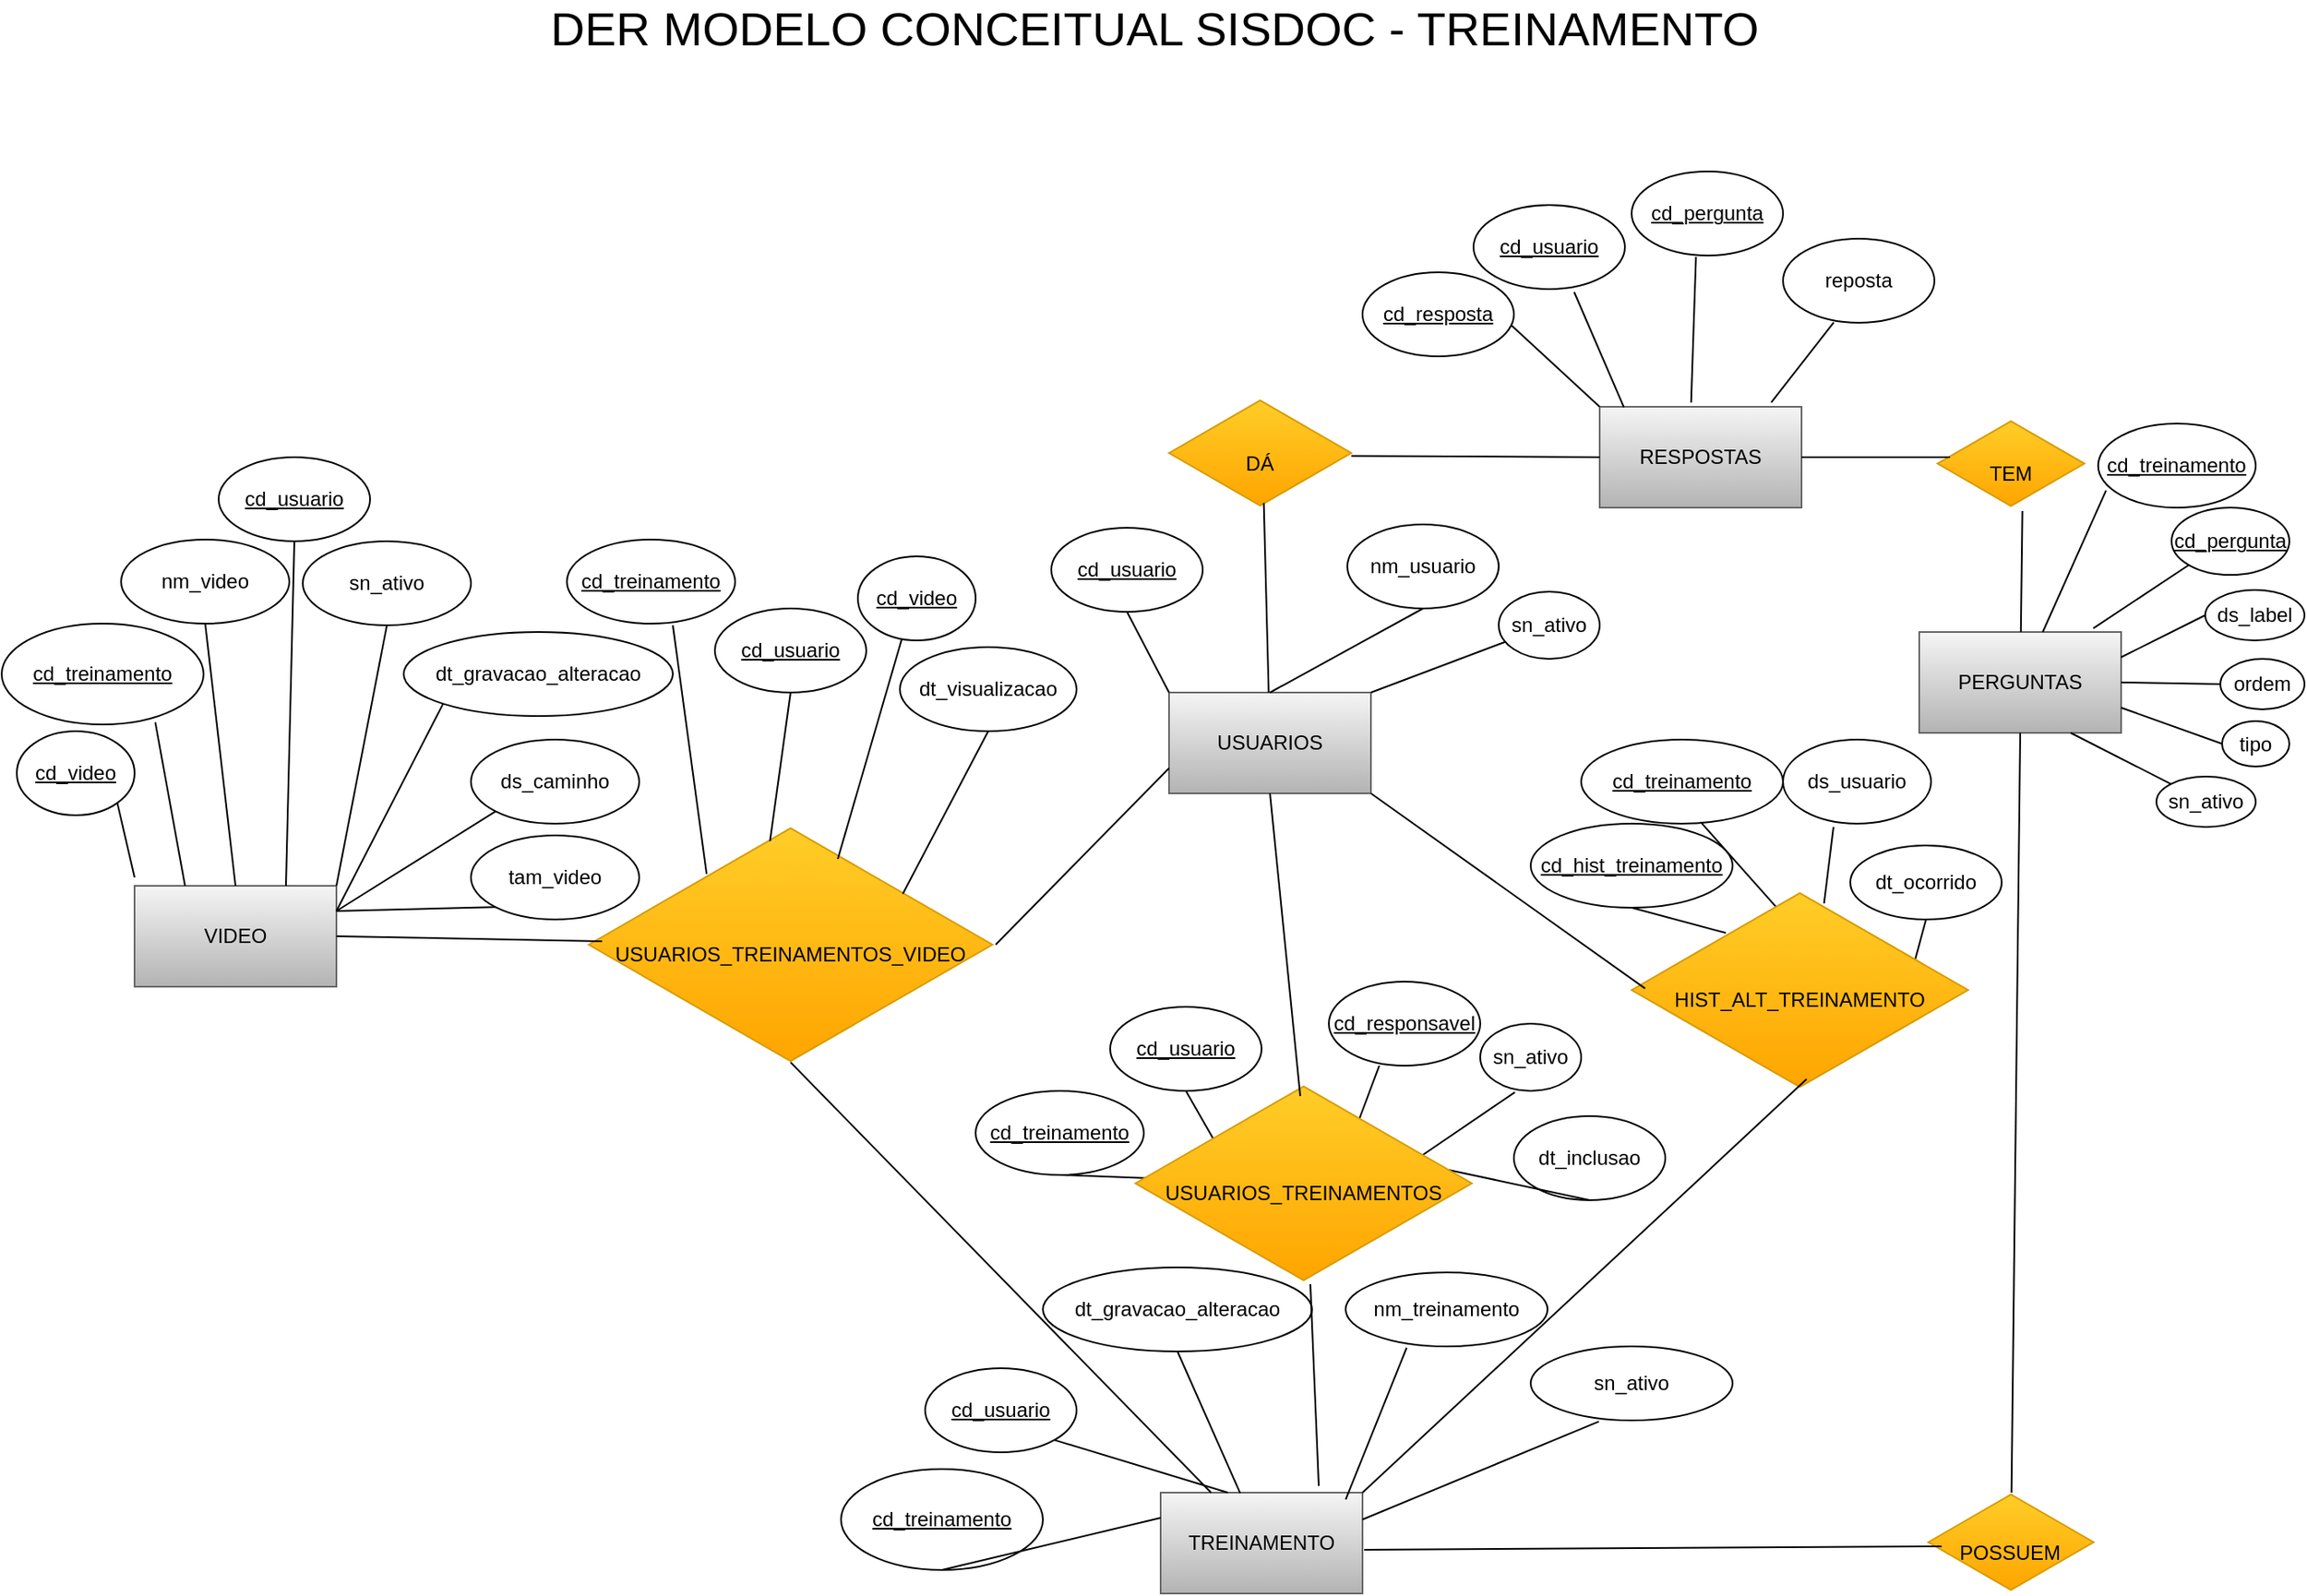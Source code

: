 <mxfile version="20.8.20" type="github">
  <diagram name="Página-1" id="wShxXtrG-JfoHBNT4NPI">
    <mxGraphModel dx="838" dy="453" grid="1" gridSize="10" guides="1" tooltips="1" connect="1" arrows="1" fold="1" page="1" pageScale="1" pageWidth="1390" pageHeight="980" math="0" shadow="0">
      <root>
        <mxCell id="0" />
        <mxCell id="1" parent="0" />
        <mxCell id="j8kulYyNWZjgf7Js5gf3-1" value="&lt;font style=&quot;font-size: 28px;&quot;&gt;DER MODELO CONCEITUAL SISDOC - TREINAMENTO&lt;/font&gt;" style="text;html=1;strokeColor=none;fillColor=none;align=center;verticalAlign=middle;whiteSpace=wrap;rounded=0;" vertex="1" parent="1">
          <mxGeometry x="21" y="20" width="1349" height="30" as="geometry" />
        </mxCell>
        <mxCell id="j8kulYyNWZjgf7Js5gf3-2" value="VIDEO" style="rounded=0;whiteSpace=wrap;html=1;fillColor=#f5f5f5;gradientColor=#b3b3b3;strokeColor=#666666;" vertex="1" parent="1">
          <mxGeometry x="89" y="545" width="120" height="60" as="geometry" />
        </mxCell>
        <mxCell id="j8kulYyNWZjgf7Js5gf3-3" value="&lt;u&gt;cd_video&lt;/u&gt;" style="ellipse;whiteSpace=wrap;html=1;" vertex="1" parent="1">
          <mxGeometry x="19" y="453" width="70" height="50" as="geometry" />
        </mxCell>
        <mxCell id="j8kulYyNWZjgf7Js5gf3-4" value="&lt;u&gt;cd_treinamento&lt;/u&gt;" style="ellipse;whiteSpace=wrap;html=1;" vertex="1" parent="1">
          <mxGeometry x="10" y="389" width="120" height="60" as="geometry" />
        </mxCell>
        <mxCell id="j8kulYyNWZjgf7Js5gf3-5" value="nm_video" style="ellipse;whiteSpace=wrap;html=1;" vertex="1" parent="1">
          <mxGeometry x="81" y="339" width="100" height="50" as="geometry" />
        </mxCell>
        <mxCell id="j8kulYyNWZjgf7Js5gf3-6" value="&lt;u&gt;cd_usuario&lt;/u&gt;" style="ellipse;whiteSpace=wrap;html=1;" vertex="1" parent="1">
          <mxGeometry x="139" y="290" width="90" height="50" as="geometry" />
        </mxCell>
        <mxCell id="j8kulYyNWZjgf7Js5gf3-7" value="sn_ativo" style="ellipse;whiteSpace=wrap;html=1;" vertex="1" parent="1">
          <mxGeometry x="189.0" y="340" width="100" height="50" as="geometry" />
        </mxCell>
        <mxCell id="j8kulYyNWZjgf7Js5gf3-8" value="dt_gravacao_alteracao" style="ellipse;whiteSpace=wrap;html=1;" vertex="1" parent="1">
          <mxGeometry x="249.0" y="394" width="160" height="50" as="geometry" />
        </mxCell>
        <mxCell id="j8kulYyNWZjgf7Js5gf3-10" value="ds_caminho" style="ellipse;whiteSpace=wrap;html=1;" vertex="1" parent="1">
          <mxGeometry x="289" y="458" width="100" height="50" as="geometry" />
        </mxCell>
        <mxCell id="j8kulYyNWZjgf7Js5gf3-11" value="tam_video" style="ellipse;whiteSpace=wrap;html=1;" vertex="1" parent="1">
          <mxGeometry x="289" y="515" width="100" height="50" as="geometry" />
        </mxCell>
        <mxCell id="j8kulYyNWZjgf7Js5gf3-12" value="" style="endArrow=none;html=1;rounded=0;fontSize=28;entryX=0.761;entryY=0.978;entryDx=0;entryDy=0;entryPerimeter=0;exitX=0.25;exitY=0;exitDx=0;exitDy=0;" edge="1" parent="1" source="j8kulYyNWZjgf7Js5gf3-2" target="j8kulYyNWZjgf7Js5gf3-4">
          <mxGeometry width="50" height="50" relative="1" as="geometry">
            <mxPoint x="289" y="740" as="sourcePoint" />
            <mxPoint x="149" y="1100" as="targetPoint" />
          </mxGeometry>
        </mxCell>
        <mxCell id="j8kulYyNWZjgf7Js5gf3-13" value="" style="endArrow=none;html=1;rounded=0;fontSize=28;entryX=0.5;entryY=1;entryDx=0;entryDy=0;exitX=0.5;exitY=0;exitDx=0;exitDy=0;" edge="1" parent="1" source="j8kulYyNWZjgf7Js5gf3-2" target="j8kulYyNWZjgf7Js5gf3-5">
          <mxGeometry width="50" height="50" relative="1" as="geometry">
            <mxPoint x="219" y="800" as="sourcePoint" />
            <mxPoint x="189" y="1090" as="targetPoint" />
          </mxGeometry>
        </mxCell>
        <mxCell id="j8kulYyNWZjgf7Js5gf3-14" value="" style="endArrow=none;html=1;rounded=0;fontSize=28;entryX=0.5;entryY=1;entryDx=0;entryDy=0;exitX=0.75;exitY=0;exitDx=0;exitDy=0;" edge="1" parent="1" source="j8kulYyNWZjgf7Js5gf3-2" target="j8kulYyNWZjgf7Js5gf3-6">
          <mxGeometry width="50" height="50" relative="1" as="geometry">
            <mxPoint x="369" y="820" as="sourcePoint" />
            <mxPoint x="249" y="1060" as="targetPoint" />
          </mxGeometry>
        </mxCell>
        <mxCell id="j8kulYyNWZjgf7Js5gf3-15" value="" style="endArrow=none;html=1;rounded=0;fontSize=28;entryX=0.5;entryY=1;entryDx=0;entryDy=0;exitX=1;exitY=0;exitDx=0;exitDy=0;" edge="1" parent="1" source="j8kulYyNWZjgf7Js5gf3-2" target="j8kulYyNWZjgf7Js5gf3-7">
          <mxGeometry width="50" height="50" relative="1" as="geometry">
            <mxPoint x="239" y="1150" as="sourcePoint" />
            <mxPoint x="289" y="1100" as="targetPoint" />
          </mxGeometry>
        </mxCell>
        <mxCell id="j8kulYyNWZjgf7Js5gf3-16" value="" style="endArrow=none;html=1;rounded=0;fontSize=28;entryX=0;entryY=1;entryDx=0;entryDy=0;exitX=1;exitY=0.25;exitDx=0;exitDy=0;" edge="1" parent="1" source="j8kulYyNWZjgf7Js5gf3-2" target="j8kulYyNWZjgf7Js5gf3-8">
          <mxGeometry width="50" height="50" relative="1" as="geometry">
            <mxPoint x="319.0" y="1187" as="sourcePoint" />
            <mxPoint x="346.04" y="1140" as="targetPoint" />
          </mxGeometry>
        </mxCell>
        <mxCell id="j8kulYyNWZjgf7Js5gf3-17" value="" style="endArrow=none;html=1;rounded=0;fontSize=28;entryX=0;entryY=1;entryDx=0;entryDy=0;exitX=1;exitY=0.25;exitDx=0;exitDy=0;" edge="1" parent="1" source="j8kulYyNWZjgf7Js5gf3-2" target="j8kulYyNWZjgf7Js5gf3-10">
          <mxGeometry width="50" height="50" relative="1" as="geometry">
            <mxPoint x="336.04" y="1190" as="sourcePoint" />
            <mxPoint x="366.04" y="1116" as="targetPoint" />
          </mxGeometry>
        </mxCell>
        <mxCell id="j8kulYyNWZjgf7Js5gf3-18" value="" style="endArrow=none;html=1;rounded=0;fontSize=28;entryX=0;entryY=1;entryDx=0;entryDy=0;exitX=1;exitY=0.25;exitDx=0;exitDy=0;" edge="1" parent="1" source="j8kulYyNWZjgf7Js5gf3-2" target="j8kulYyNWZjgf7Js5gf3-11">
          <mxGeometry width="50" height="50" relative="1" as="geometry">
            <mxPoint x="336.04" y="1220" as="sourcePoint" />
            <mxPoint x="376.04" y="1180" as="targetPoint" />
          </mxGeometry>
        </mxCell>
        <mxCell id="j8kulYyNWZjgf7Js5gf3-19" value="" style="endArrow=none;html=1;rounded=0;fontSize=28;entryX=1;entryY=1;entryDx=0;entryDy=0;" edge="1" parent="1" target="j8kulYyNWZjgf7Js5gf3-3">
          <mxGeometry width="50" height="50" relative="1" as="geometry">
            <mxPoint x="89" y="540" as="sourcePoint" />
            <mxPoint x="729" y="950" as="targetPoint" />
          </mxGeometry>
        </mxCell>
        <mxCell id="j8kulYyNWZjgf7Js5gf3-20" value="TREINAMENTO" style="rounded=0;whiteSpace=wrap;html=1;fillColor=#f5f5f5;gradientColor=#b3b3b3;strokeColor=#666666;" vertex="1" parent="1">
          <mxGeometry x="699" y="906" width="120" height="60" as="geometry" />
        </mxCell>
        <mxCell id="j8kulYyNWZjgf7Js5gf3-21" value="&lt;u&gt;cd_treinamento&lt;/u&gt;" style="ellipse;whiteSpace=wrap;html=1;" vertex="1" parent="1">
          <mxGeometry x="509" y="892" width="120" height="60" as="geometry" />
        </mxCell>
        <mxCell id="j8kulYyNWZjgf7Js5gf3-22" value="&lt;u&gt;cd_usuario&lt;/u&gt;" style="ellipse;whiteSpace=wrap;html=1;" vertex="1" parent="1">
          <mxGeometry x="559" y="832" width="90" height="50" as="geometry" />
        </mxCell>
        <mxCell id="j8kulYyNWZjgf7Js5gf3-23" value="dt_gravacao_alteracao" style="ellipse;whiteSpace=wrap;html=1;" vertex="1" parent="1">
          <mxGeometry x="629" y="772" width="160" height="50" as="geometry" />
        </mxCell>
        <mxCell id="j8kulYyNWZjgf7Js5gf3-24" value="nm_treinamento" style="ellipse;whiteSpace=wrap;html=1;" vertex="1" parent="1">
          <mxGeometry x="809" y="775" width="120" height="44" as="geometry" />
        </mxCell>
        <mxCell id="j8kulYyNWZjgf7Js5gf3-26" value="sn_ativo" style="ellipse;whiteSpace=wrap;html=1;" vertex="1" parent="1">
          <mxGeometry x="919" y="819" width="120" height="44" as="geometry" />
        </mxCell>
        <mxCell id="j8kulYyNWZjgf7Js5gf3-27" value="" style="endArrow=none;html=1;rounded=0;fontSize=28;exitX=0.5;exitY=1;exitDx=0;exitDy=0;entryX=0;entryY=0.25;entryDx=0;entryDy=0;" edge="1" parent="1" source="j8kulYyNWZjgf7Js5gf3-21" target="j8kulYyNWZjgf7Js5gf3-20">
          <mxGeometry width="50" height="50" relative="1" as="geometry">
            <mxPoint x="609" y="882" as="sourcePoint" />
            <mxPoint x="659" y="832" as="targetPoint" />
          </mxGeometry>
        </mxCell>
        <mxCell id="j8kulYyNWZjgf7Js5gf3-28" value="" style="endArrow=none;html=1;rounded=0;fontSize=28;entryX=1;entryY=1;entryDx=0;entryDy=0;exitX=0.333;exitY=0;exitDx=0;exitDy=0;exitPerimeter=0;" edge="1" parent="1" source="j8kulYyNWZjgf7Js5gf3-20" target="j8kulYyNWZjgf7Js5gf3-22">
          <mxGeometry width="50" height="50" relative="1" as="geometry">
            <mxPoint x="609" y="882" as="sourcePoint" />
            <mxPoint x="659" y="832" as="targetPoint" />
          </mxGeometry>
        </mxCell>
        <mxCell id="j8kulYyNWZjgf7Js5gf3-29" value="" style="endArrow=none;html=1;rounded=0;fontSize=28;entryX=0.5;entryY=1;entryDx=0;entryDy=0;exitX=0.394;exitY=0.006;exitDx=0;exitDy=0;exitPerimeter=0;" edge="1" parent="1" source="j8kulYyNWZjgf7Js5gf3-20" target="j8kulYyNWZjgf7Js5gf3-23">
          <mxGeometry width="50" height="50" relative="1" as="geometry">
            <mxPoint x="609" y="882" as="sourcePoint" />
            <mxPoint x="659" y="832" as="targetPoint" />
          </mxGeometry>
        </mxCell>
        <mxCell id="j8kulYyNWZjgf7Js5gf3-30" value="" style="endArrow=none;html=1;rounded=0;fontSize=28;entryX=0.302;entryY=1.019;entryDx=0;entryDy=0;entryPerimeter=0;exitX=0.917;exitY=0.067;exitDx=0;exitDy=0;exitPerimeter=0;" edge="1" parent="1" source="j8kulYyNWZjgf7Js5gf3-20" target="j8kulYyNWZjgf7Js5gf3-24">
          <mxGeometry width="50" height="50" relative="1" as="geometry">
            <mxPoint x="799" y="910" as="sourcePoint" />
            <mxPoint x="659" y="832" as="targetPoint" />
          </mxGeometry>
        </mxCell>
        <mxCell id="j8kulYyNWZjgf7Js5gf3-31" value="" style="endArrow=none;html=1;rounded=0;fontSize=28;entryX=0.338;entryY=1.015;entryDx=0;entryDy=0;entryPerimeter=0;" edge="1" parent="1" target="j8kulYyNWZjgf7Js5gf3-26">
          <mxGeometry width="50" height="50" relative="1" as="geometry">
            <mxPoint x="819" y="922" as="sourcePoint" />
            <mxPoint x="659" y="832" as="targetPoint" />
          </mxGeometry>
        </mxCell>
        <mxCell id="j8kulYyNWZjgf7Js5gf3-33" value="&lt;u&gt;cd_treinamento&lt;/u&gt;" style="ellipse;whiteSpace=wrap;html=1;" vertex="1" parent="1">
          <mxGeometry x="589" y="667" width="100" height="50" as="geometry" />
        </mxCell>
        <mxCell id="j8kulYyNWZjgf7Js5gf3-34" value="&lt;u&gt;cd_usuario&lt;/u&gt;" style="ellipse;whiteSpace=wrap;html=1;" vertex="1" parent="1">
          <mxGeometry x="669" y="617" width="90" height="50" as="geometry" />
        </mxCell>
        <mxCell id="j8kulYyNWZjgf7Js5gf3-35" value="dt_inclusao" style="ellipse;whiteSpace=wrap;html=1;" vertex="1" parent="1">
          <mxGeometry x="909" y="682" width="90" height="50" as="geometry" />
        </mxCell>
        <mxCell id="j8kulYyNWZjgf7Js5gf3-36" value="&lt;u&gt;cd_responsavel&lt;/u&gt;" style="ellipse;whiteSpace=wrap;html=1;" vertex="1" parent="1">
          <mxGeometry x="799" y="602" width="90" height="50" as="geometry" />
        </mxCell>
        <mxCell id="j8kulYyNWZjgf7Js5gf3-37" value="sn_ativo" style="ellipse;whiteSpace=wrap;html=1;" vertex="1" parent="1">
          <mxGeometry x="889" y="627" width="60" height="40" as="geometry" />
        </mxCell>
        <mxCell id="j8kulYyNWZjgf7Js5gf3-38" value="" style="endArrow=none;html=1;rounded=0;fontSize=28;exitX=0.5;exitY=1;exitDx=0;exitDy=0;entryX=0.048;entryY=0.475;entryDx=0;entryDy=0;entryPerimeter=0;" edge="1" parent="1" source="j8kulYyNWZjgf7Js5gf3-33" target="j8kulYyNWZjgf7Js5gf3-43">
          <mxGeometry width="50" height="50" relative="1" as="geometry">
            <mxPoint x="759" y="607" as="sourcePoint" />
            <mxPoint x="729" y="747" as="targetPoint" />
          </mxGeometry>
        </mxCell>
        <mxCell id="j8kulYyNWZjgf7Js5gf3-39" value="" style="endArrow=none;html=1;rounded=0;fontSize=28;exitX=0.5;exitY=1;exitDx=0;exitDy=0;entryX=0.25;entryY=0.333;entryDx=0;entryDy=0;entryPerimeter=0;" edge="1" parent="1" source="j8kulYyNWZjgf7Js5gf3-34" target="j8kulYyNWZjgf7Js5gf3-43">
          <mxGeometry width="50" height="50" relative="1" as="geometry">
            <mxPoint x="759" y="607" as="sourcePoint" />
            <mxPoint x="774" y="747" as="targetPoint" />
          </mxGeometry>
        </mxCell>
        <mxCell id="j8kulYyNWZjgf7Js5gf3-40" value="" style="endArrow=none;html=1;rounded=0;fontSize=28;entryX=0.5;entryY=1;entryDx=0;entryDy=0;exitX=0.93;exitY=0.433;exitDx=0;exitDy=0;exitPerimeter=0;" edge="1" parent="1" source="j8kulYyNWZjgf7Js5gf3-43" target="j8kulYyNWZjgf7Js5gf3-35">
          <mxGeometry width="50" height="50" relative="1" as="geometry">
            <mxPoint x="819" y="767" as="sourcePoint" />
            <mxPoint x="809" y="557" as="targetPoint" />
          </mxGeometry>
        </mxCell>
        <mxCell id="j8kulYyNWZjgf7Js5gf3-41" value="" style="endArrow=none;html=1;rounded=0;fontSize=28;exitX=0.65;exitY=0.25;exitDx=0;exitDy=0;entryX=0.333;entryY=1;entryDx=0;entryDy=0;exitPerimeter=0;entryPerimeter=0;" edge="1" parent="1" source="j8kulYyNWZjgf7Js5gf3-43" target="j8kulYyNWZjgf7Js5gf3-36">
          <mxGeometry width="50" height="50" relative="1" as="geometry">
            <mxPoint x="864" y="747" as="sourcePoint" />
            <mxPoint x="904" y="637" as="targetPoint" />
          </mxGeometry>
        </mxCell>
        <mxCell id="j8kulYyNWZjgf7Js5gf3-42" value="" style="endArrow=none;html=1;rounded=0;fontSize=28;exitX=0.843;exitY=0.372;exitDx=0;exitDy=0;entryX=0.343;entryY=1.02;entryDx=0;entryDy=0;entryPerimeter=0;exitPerimeter=0;" edge="1" parent="1" source="j8kulYyNWZjgf7Js5gf3-43" target="j8kulYyNWZjgf7Js5gf3-37">
          <mxGeometry width="50" height="50" relative="1" as="geometry">
            <mxPoint x="909" y="747" as="sourcePoint" />
            <mxPoint x="809" y="557" as="targetPoint" />
          </mxGeometry>
        </mxCell>
        <mxCell id="j8kulYyNWZjgf7Js5gf3-43" value="&lt;font style=&quot;font-size: 12px;&quot;&gt;USUARIOS_TREINAMENTOS&lt;/font&gt;" style="html=1;whiteSpace=wrap;aspect=fixed;shape=isoRectangle;fontSize=28;fillColor=#ffcd28;gradientColor=#ffa500;strokeColor=#d79b00;" vertex="1" parent="1">
          <mxGeometry x="684" y="662" width="200" height="120" as="geometry" />
        </mxCell>
        <mxCell id="j8kulYyNWZjgf7Js5gf3-44" value="&lt;font style=&quot;font-size: 12px;&quot;&gt;USUARIOS_TREINAMENTOS_VIDEO&lt;/font&gt;" style="html=1;whiteSpace=wrap;aspect=fixed;shape=isoRectangle;fontSize=28;fillColor=#ffcd28;gradientColor=#ffa500;strokeColor=#d79b00;" vertex="1" parent="1">
          <mxGeometry x="359" y="508" width="240" height="144" as="geometry" />
        </mxCell>
        <mxCell id="j8kulYyNWZjgf7Js5gf3-45" value="&lt;u&gt;cd_treinamento&lt;/u&gt;" style="ellipse;whiteSpace=wrap;html=1;" vertex="1" parent="1">
          <mxGeometry x="346.04" y="339" width="100" height="50" as="geometry" />
        </mxCell>
        <mxCell id="j8kulYyNWZjgf7Js5gf3-46" value="&lt;u&gt;cd_usuario&lt;/u&gt;" style="ellipse;whiteSpace=wrap;html=1;" vertex="1" parent="1">
          <mxGeometry x="434" y="380" width="90" height="50" as="geometry" />
        </mxCell>
        <mxCell id="j8kulYyNWZjgf7Js5gf3-47" value="&lt;u&gt;cd_video&lt;/u&gt;" style="ellipse;whiteSpace=wrap;html=1;" vertex="1" parent="1">
          <mxGeometry x="519" y="349" width="70" height="50" as="geometry" />
        </mxCell>
        <mxCell id="j8kulYyNWZjgf7Js5gf3-48" value="dt_visualizacao" style="ellipse;whiteSpace=wrap;html=1;" vertex="1" parent="1">
          <mxGeometry x="544" y="403" width="105" height="50" as="geometry" />
        </mxCell>
        <mxCell id="j8kulYyNWZjgf7Js5gf3-49" value="" style="endArrow=none;html=1;rounded=0;fontSize=12;entryX=0.5;entryY=1;entryDx=0;entryDy=0;exitX=0.778;exitY=0.29;exitDx=0;exitDy=0;exitPerimeter=0;" edge="1" parent="1" source="j8kulYyNWZjgf7Js5gf3-44" target="j8kulYyNWZjgf7Js5gf3-48">
          <mxGeometry width="50" height="50" relative="1" as="geometry">
            <mxPoint x="319" y="800" as="sourcePoint" />
            <mxPoint x="369" y="750" as="targetPoint" />
          </mxGeometry>
        </mxCell>
        <mxCell id="j8kulYyNWZjgf7Js5gf3-50" value="" style="endArrow=none;html=1;rounded=0;fontSize=12;entryX=0.372;entryY=0.988;entryDx=0;entryDy=0;entryPerimeter=0;exitX=0.617;exitY=0.146;exitDx=0;exitDy=0;exitPerimeter=0;" edge="1" parent="1" source="j8kulYyNWZjgf7Js5gf3-44" target="j8kulYyNWZjgf7Js5gf3-47">
          <mxGeometry width="50" height="50" relative="1" as="geometry">
            <mxPoint x="469" y="810" as="sourcePoint" />
            <mxPoint x="369" y="750" as="targetPoint" />
          </mxGeometry>
        </mxCell>
        <mxCell id="j8kulYyNWZjgf7Js5gf3-51" value="" style="endArrow=none;html=1;rounded=0;fontSize=12;entryX=0.5;entryY=1;entryDx=0;entryDy=0;exitX=0.449;exitY=0.072;exitDx=0;exitDy=0;exitPerimeter=0;" edge="1" parent="1" source="j8kulYyNWZjgf7Js5gf3-44" target="j8kulYyNWZjgf7Js5gf3-46">
          <mxGeometry width="50" height="50" relative="1" as="geometry">
            <mxPoint x="319" y="800" as="sourcePoint" />
            <mxPoint x="369" y="750" as="targetPoint" />
          </mxGeometry>
        </mxCell>
        <mxCell id="j8kulYyNWZjgf7Js5gf3-52" value="" style="endArrow=none;html=1;rounded=0;fontSize=12;entryX=0.292;entryY=0.208;entryDx=0;entryDy=0;entryPerimeter=0;" edge="1" parent="1" target="j8kulYyNWZjgf7Js5gf3-44">
          <mxGeometry width="50" height="50" relative="1" as="geometry">
            <mxPoint x="409" y="390" as="sourcePoint" />
            <mxPoint x="369" y="750" as="targetPoint" />
          </mxGeometry>
        </mxCell>
        <mxCell id="j8kulYyNWZjgf7Js5gf3-54" value="&lt;u&gt;cd_hist_treinamento&lt;/u&gt;" style="ellipse;whiteSpace=wrap;html=1;" vertex="1" parent="1">
          <mxGeometry x="919" y="508" width="120" height="50" as="geometry" />
        </mxCell>
        <mxCell id="j8kulYyNWZjgf7Js5gf3-55" value="&lt;u&gt;cd_treinamento&lt;/u&gt;" style="ellipse;whiteSpace=wrap;html=1;" vertex="1" parent="1">
          <mxGeometry x="949" y="458" width="120" height="50" as="geometry" />
        </mxCell>
        <mxCell id="j8kulYyNWZjgf7Js5gf3-56" value="ds_usuario" style="ellipse;whiteSpace=wrap;html=1;" vertex="1" parent="1">
          <mxGeometry x="1069" y="458" width="88" height="50" as="geometry" />
        </mxCell>
        <mxCell id="j8kulYyNWZjgf7Js5gf3-57" value="dt_ocorrido" style="ellipse;whiteSpace=wrap;html=1;" vertex="1" parent="1">
          <mxGeometry x="1109" y="521" width="90" height="44" as="geometry" />
        </mxCell>
        <mxCell id="j8kulYyNWZjgf7Js5gf3-58" value="" style="endArrow=none;html=1;rounded=0;fontSize=12;exitX=0.5;exitY=1;exitDx=0;exitDy=0;entryX=0.28;entryY=0.217;entryDx=0;entryDy=0;entryPerimeter=0;" edge="1" parent="1" source="j8kulYyNWZjgf7Js5gf3-54" target="j8kulYyNWZjgf7Js5gf3-74">
          <mxGeometry width="50" height="50" relative="1" as="geometry">
            <mxPoint x="989" y="392" as="sourcePoint" />
            <mxPoint x="1019" y="522" as="targetPoint" />
          </mxGeometry>
        </mxCell>
        <mxCell id="j8kulYyNWZjgf7Js5gf3-59" value="" style="endArrow=none;html=1;rounded=0;fontSize=12;exitX=0.592;exitY=0.982;exitDx=0;exitDy=0;exitPerimeter=0;entryX=0.44;entryY=0.108;entryDx=0;entryDy=0;entryPerimeter=0;" edge="1" parent="1" source="j8kulYyNWZjgf7Js5gf3-55" target="j8kulYyNWZjgf7Js5gf3-74">
          <mxGeometry width="50" height="50" relative="1" as="geometry">
            <mxPoint x="989" y="392" as="sourcePoint" />
            <mxPoint x="1059" y="532" as="targetPoint" />
          </mxGeometry>
        </mxCell>
        <mxCell id="j8kulYyNWZjgf7Js5gf3-60" value="" style="endArrow=none;html=1;rounded=0;fontSize=12;entryX=0.572;entryY=0.07;entryDx=0;entryDy=0;entryPerimeter=0;" edge="1" parent="1" target="j8kulYyNWZjgf7Js5gf3-74">
          <mxGeometry width="50" height="50" relative="1" as="geometry">
            <mxPoint x="1099" y="510" as="sourcePoint" />
            <mxPoint x="1093.4" y="520.44" as="targetPoint" />
          </mxGeometry>
        </mxCell>
        <mxCell id="j8kulYyNWZjgf7Js5gf3-61" value="" style="endArrow=none;html=1;rounded=0;fontSize=12;exitX=0.5;exitY=1;exitDx=0;exitDy=0;entryX=0.84;entryY=0.367;entryDx=0;entryDy=0;entryPerimeter=0;" edge="1" parent="1" source="j8kulYyNWZjgf7Js5gf3-57" target="j8kulYyNWZjgf7Js5gf3-74">
          <mxGeometry width="50" height="50" relative="1" as="geometry">
            <mxPoint x="989" y="392" as="sourcePoint" />
            <mxPoint x="1147.64" y="520.44" as="targetPoint" />
          </mxGeometry>
        </mxCell>
        <mxCell id="j8kulYyNWZjgf7Js5gf3-62" value="USUARIOS" style="rounded=0;whiteSpace=wrap;html=1;fillColor=#f5f5f5;gradientColor=#b3b3b3;strokeColor=#666666;" vertex="1" parent="1">
          <mxGeometry x="704" y="430" width="120" height="60" as="geometry" />
        </mxCell>
        <mxCell id="j8kulYyNWZjgf7Js5gf3-63" value="&lt;u&gt;cd_usuario&lt;/u&gt;" style="ellipse;whiteSpace=wrap;html=1;" vertex="1" parent="1">
          <mxGeometry x="634" y="332" width="90" height="50" as="geometry" />
        </mxCell>
        <mxCell id="j8kulYyNWZjgf7Js5gf3-64" value="nm_usuario" style="ellipse;whiteSpace=wrap;html=1;" vertex="1" parent="1">
          <mxGeometry x="810" y="330" width="90" height="50" as="geometry" />
        </mxCell>
        <mxCell id="j8kulYyNWZjgf7Js5gf3-65" value="sn_ativo" style="ellipse;whiteSpace=wrap;html=1;" vertex="1" parent="1">
          <mxGeometry x="900" y="370" width="60" height="40" as="geometry" />
        </mxCell>
        <mxCell id="j8kulYyNWZjgf7Js5gf3-66" value="" style="endArrow=none;html=1;rounded=0;fontSize=12;exitX=0;exitY=0;exitDx=0;exitDy=0;entryX=0.5;entryY=1;entryDx=0;entryDy=0;" edge="1" parent="1" source="j8kulYyNWZjgf7Js5gf3-62" target="j8kulYyNWZjgf7Js5gf3-63">
          <mxGeometry width="50" height="50" relative="1" as="geometry">
            <mxPoint x="704" y="570" as="sourcePoint" />
            <mxPoint x="754" y="520" as="targetPoint" />
          </mxGeometry>
        </mxCell>
        <mxCell id="j8kulYyNWZjgf7Js5gf3-67" value="" style="endArrow=none;html=1;rounded=0;fontSize=12;exitX=0.5;exitY=0;exitDx=0;exitDy=0;entryX=0.5;entryY=1;entryDx=0;entryDy=0;" edge="1" parent="1" source="j8kulYyNWZjgf7Js5gf3-62" target="j8kulYyNWZjgf7Js5gf3-64">
          <mxGeometry width="50" height="50" relative="1" as="geometry">
            <mxPoint x="704" y="570" as="sourcePoint" />
            <mxPoint x="779" y="380" as="targetPoint" />
          </mxGeometry>
        </mxCell>
        <mxCell id="j8kulYyNWZjgf7Js5gf3-68" value="" style="endArrow=none;html=1;rounded=0;fontSize=12;" edge="1" parent="1" target="j8kulYyNWZjgf7Js5gf3-65">
          <mxGeometry width="50" height="50" relative="1" as="geometry">
            <mxPoint x="824" y="430" as="sourcePoint" />
            <mxPoint x="754" y="520" as="targetPoint" />
          </mxGeometry>
        </mxCell>
        <mxCell id="j8kulYyNWZjgf7Js5gf3-73" value="" style="endArrow=none;html=1;rounded=0;fontSize=12;entryX=1;entryY=0.5;entryDx=0;entryDy=0;exitX=0.033;exitY=0.486;exitDx=0;exitDy=0;exitPerimeter=0;" edge="1" parent="1" source="j8kulYyNWZjgf7Js5gf3-44" target="j8kulYyNWZjgf7Js5gf3-2">
          <mxGeometry width="50" height="50" relative="1" as="geometry">
            <mxPoint x="279" y="800" as="sourcePoint" />
            <mxPoint x="329" y="750" as="targetPoint" />
          </mxGeometry>
        </mxCell>
        <mxCell id="j8kulYyNWZjgf7Js5gf3-74" value="&lt;font style=&quot;font-size: 12px;&quot;&gt;HIST_ALT_TREINAMENTO&lt;/font&gt;" style="html=1;whiteSpace=wrap;aspect=fixed;shape=isoRectangle;fontSize=28;fillColor=#ffcd28;gradientColor=#ffa500;strokeColor=#d79b00;" vertex="1" parent="1">
          <mxGeometry x="979" y="547" width="200" height="120" as="geometry" />
        </mxCell>
        <mxCell id="j8kulYyNWZjgf7Js5gf3-84" value="" style="endArrow=none;html=1;rounded=0;fontSize=12;entryX=0.5;entryY=1;entryDx=0;entryDy=0;exitX=0.49;exitY=0.067;exitDx=0;exitDy=0;exitPerimeter=0;" edge="1" parent="1" source="j8kulYyNWZjgf7Js5gf3-43" target="j8kulYyNWZjgf7Js5gf3-62">
          <mxGeometry width="50" height="50" relative="1" as="geometry">
            <mxPoint x="599" y="822" as="sourcePoint" />
            <mxPoint x="649" y="772" as="targetPoint" />
          </mxGeometry>
        </mxCell>
        <mxCell id="j8kulYyNWZjgf7Js5gf3-86" value="" style="endArrow=none;html=1;rounded=0;fontSize=12;entryX=0.52;entryY=1;entryDx=0;entryDy=0;entryPerimeter=0;" edge="1" parent="1" target="j8kulYyNWZjgf7Js5gf3-43">
          <mxGeometry width="50" height="50" relative="1" as="geometry">
            <mxPoint x="793" y="902" as="sourcePoint" />
            <mxPoint x="649" y="772" as="targetPoint" />
          </mxGeometry>
        </mxCell>
        <mxCell id="j8kulYyNWZjgf7Js5gf3-87" value="" style="endArrow=none;html=1;rounded=0;fontSize=12;entryX=0;entryY=0.75;entryDx=0;entryDy=0;exitX=1.008;exitY=0.5;exitDx=0;exitDy=0;exitPerimeter=0;" edge="1" parent="1" source="j8kulYyNWZjgf7Js5gf3-44" target="j8kulYyNWZjgf7Js5gf3-62">
          <mxGeometry width="50" height="50" relative="1" as="geometry">
            <mxPoint x="539" y="562" as="sourcePoint" />
            <mxPoint x="649" y="772" as="targetPoint" />
          </mxGeometry>
        </mxCell>
        <mxCell id="j8kulYyNWZjgf7Js5gf3-88" value="" style="endArrow=none;html=1;rounded=0;fontSize=12;entryX=0.04;entryY=0.492;entryDx=0;entryDy=0;entryPerimeter=0;exitX=1;exitY=1;exitDx=0;exitDy=0;" edge="1" parent="1" source="j8kulYyNWZjgf7Js5gf3-62" target="j8kulYyNWZjgf7Js5gf3-74">
          <mxGeometry width="50" height="50" relative="1" as="geometry">
            <mxPoint x="599" y="822" as="sourcePoint" />
            <mxPoint x="649" y="772" as="targetPoint" />
          </mxGeometry>
        </mxCell>
        <mxCell id="j8kulYyNWZjgf7Js5gf3-89" value="" style="endArrow=none;html=1;rounded=0;fontSize=12;entryX=0.25;entryY=0;entryDx=0;entryDy=0;" edge="1" parent="1" target="j8kulYyNWZjgf7Js5gf3-20">
          <mxGeometry width="50" height="50" relative="1" as="geometry">
            <mxPoint x="479" y="650" as="sourcePoint" />
            <mxPoint x="699" y="790" as="targetPoint" />
          </mxGeometry>
        </mxCell>
        <mxCell id="j8kulYyNWZjgf7Js5gf3-90" value="" style="endArrow=none;html=1;rounded=0;fontSize=12;entryX=0.52;entryY=0.942;entryDx=0;entryDy=0;entryPerimeter=0;exitX=1;exitY=0;exitDx=0;exitDy=0;" edge="1" parent="1" source="j8kulYyNWZjgf7Js5gf3-20" target="j8kulYyNWZjgf7Js5gf3-74">
          <mxGeometry width="50" height="50" relative="1" as="geometry">
            <mxPoint x="599" y="822" as="sourcePoint" />
            <mxPoint x="649" y="772" as="targetPoint" />
          </mxGeometry>
        </mxCell>
        <mxCell id="j8kulYyNWZjgf7Js5gf3-93" value="PERGUNTAS" style="rounded=0;whiteSpace=wrap;html=1;fillColor=#f5f5f5;gradientColor=#b3b3b3;strokeColor=#666666;" vertex="1" parent="1">
          <mxGeometry x="1150" y="394" width="120" height="60" as="geometry" />
        </mxCell>
        <mxCell id="j8kulYyNWZjgf7Js5gf3-94" value="&lt;font style=&quot;font-size: 12px;&quot;&gt;POSSUEM&lt;/font&gt;" style="html=1;whiteSpace=wrap;aspect=fixed;shape=isoRectangle;fontSize=28;fillColor=#ffcd28;gradientColor=#ffa500;strokeColor=#d79b00;" vertex="1" parent="1">
          <mxGeometry x="1155.33" y="906" width="98.33" height="59" as="geometry" />
        </mxCell>
        <mxCell id="j8kulYyNWZjgf7Js5gf3-95" value="" style="endArrow=none;html=1;rounded=0;fontSize=12;entryX=0.081;entryY=0.542;entryDx=0;entryDy=0;entryPerimeter=0;" edge="1" parent="1" target="j8kulYyNWZjgf7Js5gf3-94">
          <mxGeometry width="50" height="50" relative="1" as="geometry">
            <mxPoint x="820" y="940" as="sourcePoint" />
            <mxPoint x="1190" y="860" as="targetPoint" />
          </mxGeometry>
        </mxCell>
        <mxCell id="j8kulYyNWZjgf7Js5gf3-96" value="" style="endArrow=none;html=1;rounded=0;fontSize=12;entryX=0.5;entryY=1;entryDx=0;entryDy=0;" edge="1" parent="1" source="j8kulYyNWZjgf7Js5gf3-94" target="j8kulYyNWZjgf7Js5gf3-93">
          <mxGeometry width="50" height="50" relative="1" as="geometry">
            <mxPoint x="640" y="860" as="sourcePoint" />
            <mxPoint x="690" y="810" as="targetPoint" />
          </mxGeometry>
        </mxCell>
        <mxCell id="j8kulYyNWZjgf7Js5gf3-97" value="RESPOSTAS" style="rounded=0;whiteSpace=wrap;html=1;fillColor=#f5f5f5;gradientColor=#b3b3b3;strokeColor=#666666;" vertex="1" parent="1">
          <mxGeometry x="960" y="260" width="120" height="60" as="geometry" />
        </mxCell>
        <mxCell id="j8kulYyNWZjgf7Js5gf3-98" value="&lt;font style=&quot;font-size: 12px;&quot;&gt;TEM&lt;/font&gt;" style="html=1;whiteSpace=wrap;aspect=fixed;shape=isoRectangle;fontSize=28;fillColor=#ffcd28;gradientColor=#ffa500;strokeColor=#d79b00;" vertex="1" parent="1">
          <mxGeometry x="1160.83" y="267.6" width="87.33" height="52.4" as="geometry" />
        </mxCell>
        <mxCell id="j8kulYyNWZjgf7Js5gf3-99" value="" style="endArrow=none;html=1;rounded=0;fontSize=12;entryX=0.578;entryY=1.038;entryDx=0;entryDy=0;entryPerimeter=0;" edge="1" parent="1" source="j8kulYyNWZjgf7Js5gf3-93" target="j8kulYyNWZjgf7Js5gf3-98">
          <mxGeometry width="50" height="50" relative="1" as="geometry">
            <mxPoint x="640" y="660" as="sourcePoint" />
            <mxPoint x="690" y="610" as="targetPoint" />
          </mxGeometry>
        </mxCell>
        <mxCell id="j8kulYyNWZjgf7Js5gf3-100" value="" style="endArrow=none;html=1;rounded=0;fontSize=12;exitX=1;exitY=0.5;exitDx=0;exitDy=0;entryX=0.084;entryY=0.427;entryDx=0;entryDy=0;entryPerimeter=0;" edge="1" parent="1" source="j8kulYyNWZjgf7Js5gf3-97" target="j8kulYyNWZjgf7Js5gf3-98">
          <mxGeometry width="50" height="50" relative="1" as="geometry">
            <mxPoint x="640" y="660" as="sourcePoint" />
            <mxPoint x="1170" y="297" as="targetPoint" />
          </mxGeometry>
        </mxCell>
        <mxCell id="j8kulYyNWZjgf7Js5gf3-103" value="&lt;font style=&quot;font-size: 12px;&quot;&gt;DÁ&lt;/font&gt;" style="html=1;whiteSpace=wrap;aspect=fixed;shape=isoRectangle;fontSize=28;fillColor=#ffcd28;gradientColor=#ffa500;strokeColor=#d79b00;" vertex="1" parent="1">
          <mxGeometry x="704" y="255" width="108.33" height="65" as="geometry" />
        </mxCell>
        <mxCell id="j8kulYyNWZjgf7Js5gf3-104" value="" style="endArrow=none;html=1;rounded=0;fontSize=12;entryX=0.52;entryY=0.957;entryDx=0;entryDy=0;entryPerimeter=0;" edge="1" parent="1" source="j8kulYyNWZjgf7Js5gf3-62" target="j8kulYyNWZjgf7Js5gf3-103">
          <mxGeometry width="50" height="50" relative="1" as="geometry">
            <mxPoint x="640" y="660" as="sourcePoint" />
            <mxPoint x="690" y="610" as="targetPoint" />
          </mxGeometry>
        </mxCell>
        <mxCell id="j8kulYyNWZjgf7Js5gf3-106" value="" style="endArrow=none;html=1;rounded=0;fontSize=12;entryX=1;entryY=0.526;entryDx=0;entryDy=0;entryPerimeter=0;exitX=0;exitY=0.5;exitDx=0;exitDy=0;" edge="1" parent="1" source="j8kulYyNWZjgf7Js5gf3-97" target="j8kulYyNWZjgf7Js5gf3-103">
          <mxGeometry width="50" height="50" relative="1" as="geometry">
            <mxPoint x="640" y="660" as="sourcePoint" />
            <mxPoint x="690" y="610" as="targetPoint" />
          </mxGeometry>
        </mxCell>
        <mxCell id="j8kulYyNWZjgf7Js5gf3-107" value="&lt;u&gt;cd_resposta&lt;/u&gt;" style="ellipse;whiteSpace=wrap;html=1;" vertex="1" parent="1">
          <mxGeometry x="819" y="180" width="90" height="50" as="geometry" />
        </mxCell>
        <mxCell id="j8kulYyNWZjgf7Js5gf3-108" value="&lt;u&gt;cd_usuario&lt;/u&gt;" style="ellipse;whiteSpace=wrap;html=1;" vertex="1" parent="1">
          <mxGeometry x="885" y="140" width="90" height="50" as="geometry" />
        </mxCell>
        <mxCell id="j8kulYyNWZjgf7Js5gf3-109" value="&lt;u&gt;cd_pergunta&lt;/u&gt;" style="ellipse;whiteSpace=wrap;html=1;" vertex="1" parent="1">
          <mxGeometry x="979" y="120" width="90" height="50" as="geometry" />
        </mxCell>
        <mxCell id="j8kulYyNWZjgf7Js5gf3-110" value="reposta" style="ellipse;whiteSpace=wrap;html=1;" vertex="1" parent="1">
          <mxGeometry x="1069" y="160" width="90" height="50" as="geometry" />
        </mxCell>
        <mxCell id="j8kulYyNWZjgf7Js5gf3-111" value="" style="endArrow=none;html=1;rounded=0;fontSize=12;entryX=0.986;entryY=0.635;entryDx=0;entryDy=0;entryPerimeter=0;exitX=0;exitY=0;exitDx=0;exitDy=0;" edge="1" parent="1" source="j8kulYyNWZjgf7Js5gf3-97" target="j8kulYyNWZjgf7Js5gf3-107">
          <mxGeometry width="50" height="50" relative="1" as="geometry">
            <mxPoint x="910" y="270" as="sourcePoint" />
            <mxPoint x="960" y="220" as="targetPoint" />
          </mxGeometry>
        </mxCell>
        <mxCell id="j8kulYyNWZjgf7Js5gf3-112" value="" style="endArrow=none;html=1;rounded=0;fontSize=12;entryX=0.665;entryY=1.035;entryDx=0;entryDy=0;entryPerimeter=0;exitX=0.12;exitY=0.006;exitDx=0;exitDy=0;exitPerimeter=0;" edge="1" parent="1" source="j8kulYyNWZjgf7Js5gf3-97" target="j8kulYyNWZjgf7Js5gf3-108">
          <mxGeometry width="50" height="50" relative="1" as="geometry">
            <mxPoint x="910" y="270" as="sourcePoint" />
            <mxPoint x="960" y="220" as="targetPoint" />
          </mxGeometry>
        </mxCell>
        <mxCell id="j8kulYyNWZjgf7Js5gf3-113" value="" style="endArrow=none;html=1;rounded=0;fontSize=12;entryX=0.425;entryY=1.016;entryDx=0;entryDy=0;entryPerimeter=0;exitX=0.453;exitY=-0.042;exitDx=0;exitDy=0;exitPerimeter=0;" edge="1" parent="1" source="j8kulYyNWZjgf7Js5gf3-97" target="j8kulYyNWZjgf7Js5gf3-109">
          <mxGeometry width="50" height="50" relative="1" as="geometry">
            <mxPoint x="910" y="270" as="sourcePoint" />
            <mxPoint x="960" y="220" as="targetPoint" />
          </mxGeometry>
        </mxCell>
        <mxCell id="j8kulYyNWZjgf7Js5gf3-114" value="" style="endArrow=none;html=1;rounded=0;fontSize=12;entryX=0.335;entryY=0.997;entryDx=0;entryDy=0;entryPerimeter=0;exitX=0.85;exitY=-0.042;exitDx=0;exitDy=0;exitPerimeter=0;" edge="1" parent="1" source="j8kulYyNWZjgf7Js5gf3-97" target="j8kulYyNWZjgf7Js5gf3-110">
          <mxGeometry width="50" height="50" relative="1" as="geometry">
            <mxPoint x="910" y="270" as="sourcePoint" />
            <mxPoint x="960" y="220" as="targetPoint" />
          </mxGeometry>
        </mxCell>
        <mxCell id="j8kulYyNWZjgf7Js5gf3-115" value="&lt;u&gt;cd_treinamento&lt;/u&gt;" style="ellipse;whiteSpace=wrap;html=1;" vertex="1" parent="1">
          <mxGeometry x="1256.34" y="270" width="93.66" height="50" as="geometry" />
        </mxCell>
        <mxCell id="j8kulYyNWZjgf7Js5gf3-116" value="&lt;u&gt;cd_pergunta&lt;/u&gt;" style="ellipse;whiteSpace=wrap;html=1;" vertex="1" parent="1">
          <mxGeometry x="1300" y="320" width="70" height="40" as="geometry" />
        </mxCell>
        <mxCell id="j8kulYyNWZjgf7Js5gf3-117" value="ds_label" style="ellipse;whiteSpace=wrap;html=1;" vertex="1" parent="1">
          <mxGeometry x="1320" y="369" width="59" height="30" as="geometry" />
        </mxCell>
        <mxCell id="j8kulYyNWZjgf7Js5gf3-118" value="ordem" style="ellipse;whiteSpace=wrap;html=1;" vertex="1" parent="1">
          <mxGeometry x="1329" y="410" width="50" height="30" as="geometry" />
        </mxCell>
        <mxCell id="j8kulYyNWZjgf7Js5gf3-119" value="tipo" style="ellipse;whiteSpace=wrap;html=1;" vertex="1" parent="1">
          <mxGeometry x="1330" y="447" width="40" height="27" as="geometry" />
        </mxCell>
        <mxCell id="j8kulYyNWZjgf7Js5gf3-120" value="sn_ativo" style="ellipse;whiteSpace=wrap;html=1;" vertex="1" parent="1">
          <mxGeometry x="1291" y="480" width="59" height="30" as="geometry" />
        </mxCell>
        <mxCell id="j8kulYyNWZjgf7Js5gf3-121" value="" style="endArrow=none;html=1;rounded=0;fontSize=12;entryX=0.05;entryY=0.797;entryDx=0;entryDy=0;entryPerimeter=0;" edge="1" parent="1" source="j8kulYyNWZjgf7Js5gf3-93" target="j8kulYyNWZjgf7Js5gf3-115">
          <mxGeometry width="50" height="50" relative="1" as="geometry">
            <mxPoint x="1090" y="370" as="sourcePoint" />
            <mxPoint x="1140" y="320" as="targetPoint" />
          </mxGeometry>
        </mxCell>
        <mxCell id="j8kulYyNWZjgf7Js5gf3-122" value="" style="endArrow=none;html=1;rounded=0;fontSize=12;entryX=0;entryY=1;entryDx=0;entryDy=0;exitX=0.862;exitY=-0.037;exitDx=0;exitDy=0;exitPerimeter=0;" edge="1" parent="1" source="j8kulYyNWZjgf7Js5gf3-93" target="j8kulYyNWZjgf7Js5gf3-116">
          <mxGeometry width="50" height="50" relative="1" as="geometry">
            <mxPoint x="1090" y="370" as="sourcePoint" />
            <mxPoint x="1140" y="320" as="targetPoint" />
          </mxGeometry>
        </mxCell>
        <mxCell id="j8kulYyNWZjgf7Js5gf3-123" value="" style="endArrow=none;html=1;rounded=0;fontSize=12;entryX=0;entryY=0.5;entryDx=0;entryDy=0;exitX=1;exitY=0.25;exitDx=0;exitDy=0;" edge="1" parent="1" source="j8kulYyNWZjgf7Js5gf3-93" target="j8kulYyNWZjgf7Js5gf3-117">
          <mxGeometry width="50" height="50" relative="1" as="geometry">
            <mxPoint x="1090" y="370" as="sourcePoint" />
            <mxPoint x="1140" y="320" as="targetPoint" />
          </mxGeometry>
        </mxCell>
        <mxCell id="j8kulYyNWZjgf7Js5gf3-124" value="" style="endArrow=none;html=1;rounded=0;fontSize=12;entryX=0;entryY=0.5;entryDx=0;entryDy=0;exitX=1;exitY=0.5;exitDx=0;exitDy=0;" edge="1" parent="1" source="j8kulYyNWZjgf7Js5gf3-93" target="j8kulYyNWZjgf7Js5gf3-118">
          <mxGeometry width="50" height="50" relative="1" as="geometry">
            <mxPoint x="1090" y="370" as="sourcePoint" />
            <mxPoint x="1140" y="320" as="targetPoint" />
          </mxGeometry>
        </mxCell>
        <mxCell id="j8kulYyNWZjgf7Js5gf3-125" value="" style="endArrow=none;html=1;rounded=0;fontSize=12;entryX=0;entryY=0.5;entryDx=0;entryDy=0;exitX=1;exitY=0.75;exitDx=0;exitDy=0;" edge="1" parent="1" source="j8kulYyNWZjgf7Js5gf3-93" target="j8kulYyNWZjgf7Js5gf3-119">
          <mxGeometry width="50" height="50" relative="1" as="geometry">
            <mxPoint x="1090" y="370" as="sourcePoint" />
            <mxPoint x="1140" y="320" as="targetPoint" />
          </mxGeometry>
        </mxCell>
        <mxCell id="j8kulYyNWZjgf7Js5gf3-126" value="" style="endArrow=none;html=1;rounded=0;fontSize=12;entryX=0;entryY=0;entryDx=0;entryDy=0;exitX=0.75;exitY=1;exitDx=0;exitDy=0;" edge="1" parent="1" source="j8kulYyNWZjgf7Js5gf3-93" target="j8kulYyNWZjgf7Js5gf3-120">
          <mxGeometry width="50" height="50" relative="1" as="geometry">
            <mxPoint x="1250" y="450" as="sourcePoint" />
            <mxPoint x="1140" y="320" as="targetPoint" />
          </mxGeometry>
        </mxCell>
      </root>
    </mxGraphModel>
  </diagram>
</mxfile>
